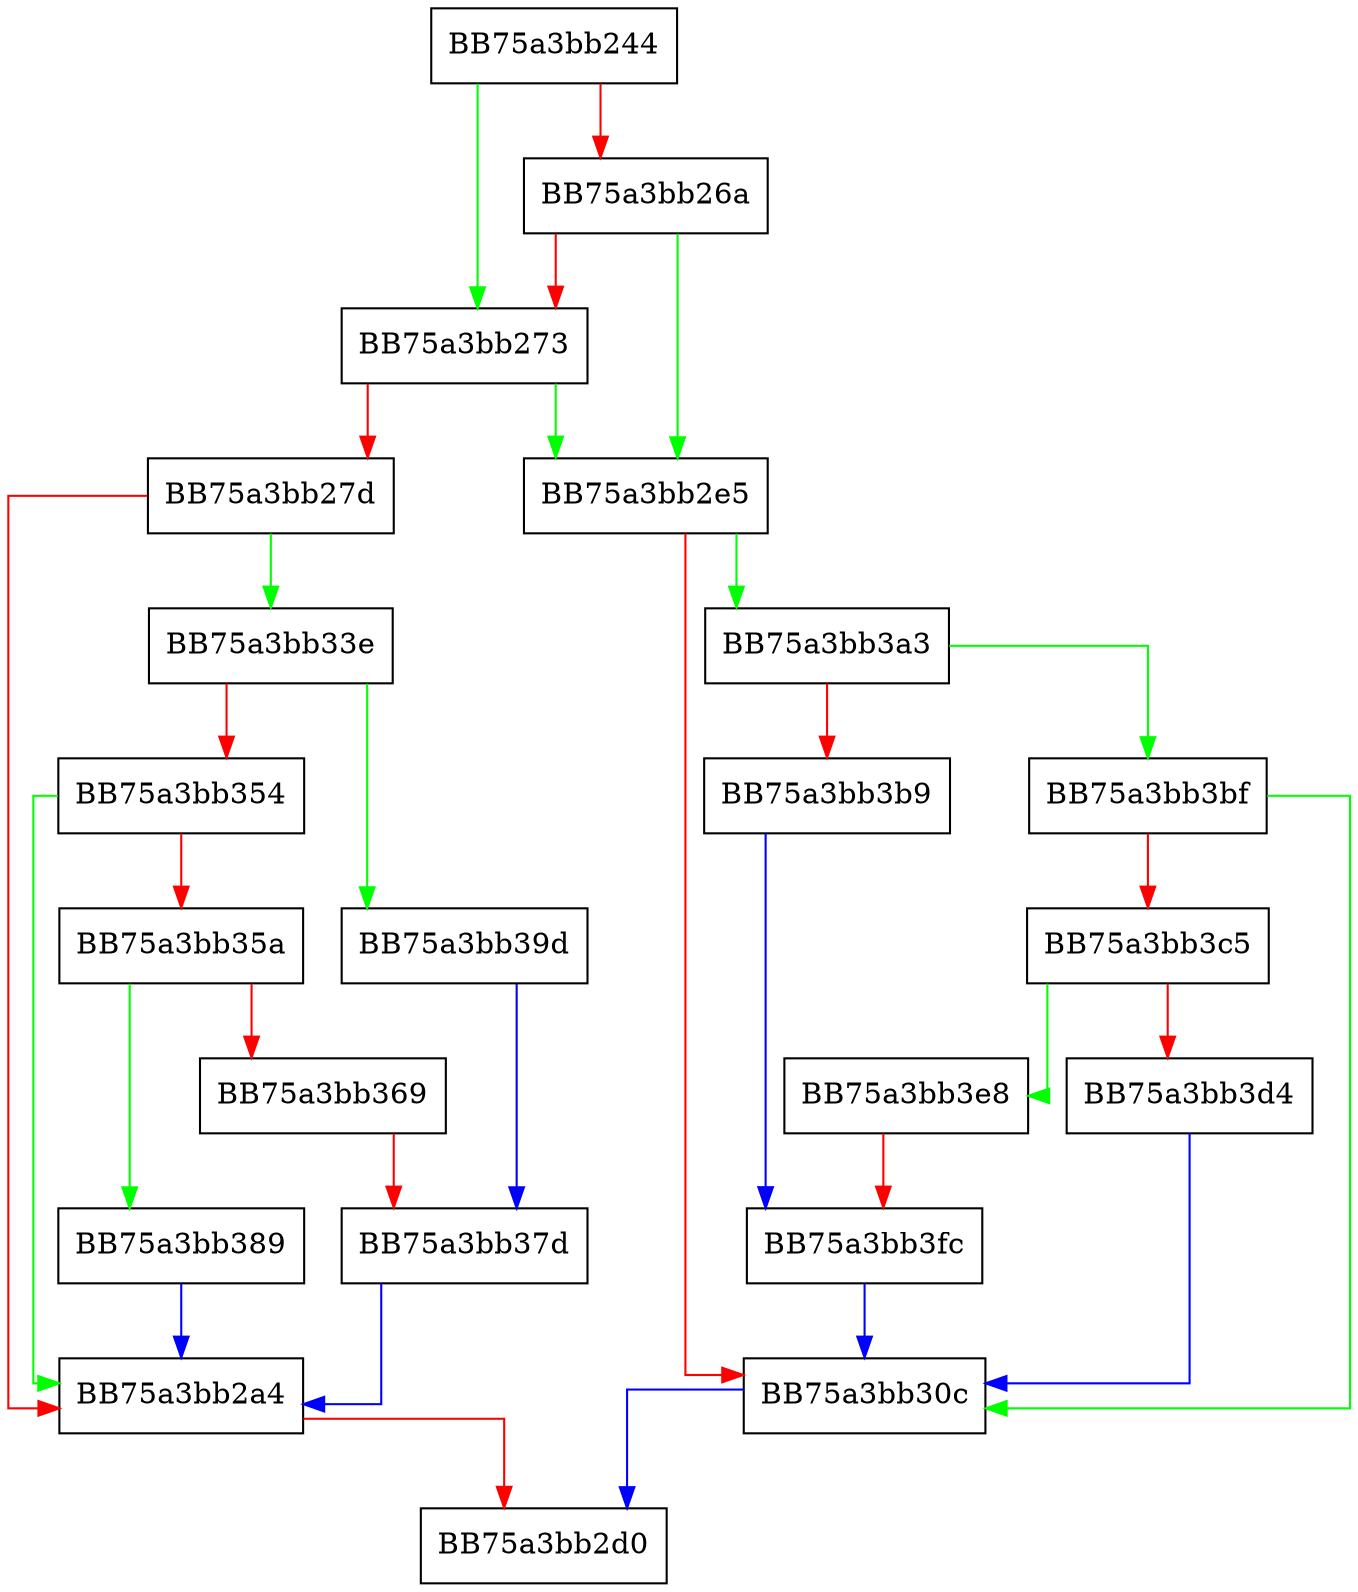 digraph Store {
  node [shape="box"];
  graph [splines=ortho];
  BB75a3bb244 -> BB75a3bb273 [color="green"];
  BB75a3bb244 -> BB75a3bb26a [color="red"];
  BB75a3bb26a -> BB75a3bb2e5 [color="green"];
  BB75a3bb26a -> BB75a3bb273 [color="red"];
  BB75a3bb273 -> BB75a3bb2e5 [color="green"];
  BB75a3bb273 -> BB75a3bb27d [color="red"];
  BB75a3bb27d -> BB75a3bb33e [color="green"];
  BB75a3bb27d -> BB75a3bb2a4 [color="red"];
  BB75a3bb2a4 -> BB75a3bb2d0 [color="red"];
  BB75a3bb2e5 -> BB75a3bb3a3 [color="green"];
  BB75a3bb2e5 -> BB75a3bb30c [color="red"];
  BB75a3bb30c -> BB75a3bb2d0 [color="blue"];
  BB75a3bb33e -> BB75a3bb39d [color="green"];
  BB75a3bb33e -> BB75a3bb354 [color="red"];
  BB75a3bb354 -> BB75a3bb2a4 [color="green"];
  BB75a3bb354 -> BB75a3bb35a [color="red"];
  BB75a3bb35a -> BB75a3bb389 [color="green"];
  BB75a3bb35a -> BB75a3bb369 [color="red"];
  BB75a3bb369 -> BB75a3bb37d [color="red"];
  BB75a3bb37d -> BB75a3bb2a4 [color="blue"];
  BB75a3bb389 -> BB75a3bb2a4 [color="blue"];
  BB75a3bb39d -> BB75a3bb37d [color="blue"];
  BB75a3bb3a3 -> BB75a3bb3bf [color="green"];
  BB75a3bb3a3 -> BB75a3bb3b9 [color="red"];
  BB75a3bb3b9 -> BB75a3bb3fc [color="blue"];
  BB75a3bb3bf -> BB75a3bb30c [color="green"];
  BB75a3bb3bf -> BB75a3bb3c5 [color="red"];
  BB75a3bb3c5 -> BB75a3bb3e8 [color="green"];
  BB75a3bb3c5 -> BB75a3bb3d4 [color="red"];
  BB75a3bb3d4 -> BB75a3bb30c [color="blue"];
  BB75a3bb3e8 -> BB75a3bb3fc [color="red"];
  BB75a3bb3fc -> BB75a3bb30c [color="blue"];
}